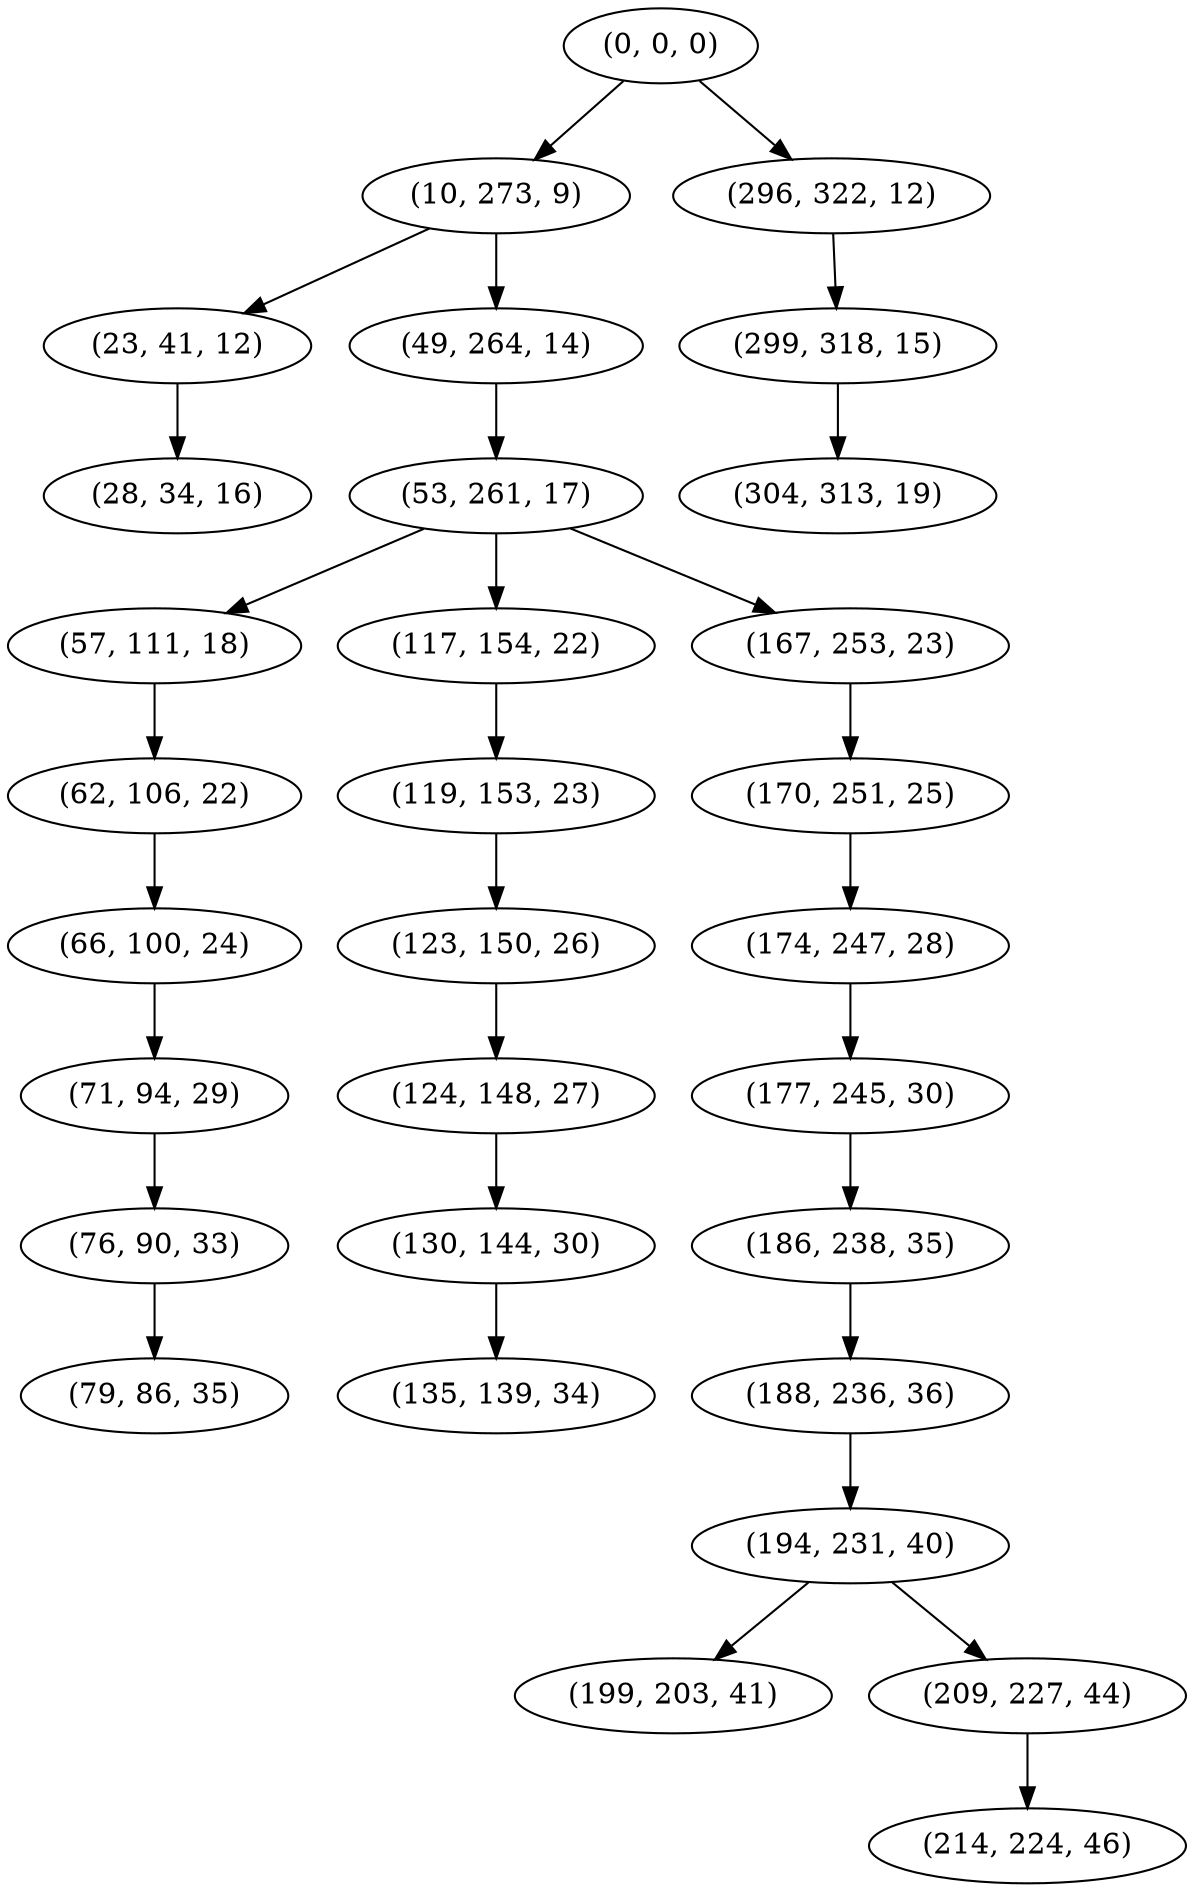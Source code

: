 digraph tree {
    "(0, 0, 0)";
    "(10, 273, 9)";
    "(23, 41, 12)";
    "(28, 34, 16)";
    "(49, 264, 14)";
    "(53, 261, 17)";
    "(57, 111, 18)";
    "(62, 106, 22)";
    "(66, 100, 24)";
    "(71, 94, 29)";
    "(76, 90, 33)";
    "(79, 86, 35)";
    "(117, 154, 22)";
    "(119, 153, 23)";
    "(123, 150, 26)";
    "(124, 148, 27)";
    "(130, 144, 30)";
    "(135, 139, 34)";
    "(167, 253, 23)";
    "(170, 251, 25)";
    "(174, 247, 28)";
    "(177, 245, 30)";
    "(186, 238, 35)";
    "(188, 236, 36)";
    "(194, 231, 40)";
    "(199, 203, 41)";
    "(209, 227, 44)";
    "(214, 224, 46)";
    "(296, 322, 12)";
    "(299, 318, 15)";
    "(304, 313, 19)";
    "(0, 0, 0)" -> "(10, 273, 9)";
    "(0, 0, 0)" -> "(296, 322, 12)";
    "(10, 273, 9)" -> "(23, 41, 12)";
    "(10, 273, 9)" -> "(49, 264, 14)";
    "(23, 41, 12)" -> "(28, 34, 16)";
    "(49, 264, 14)" -> "(53, 261, 17)";
    "(53, 261, 17)" -> "(57, 111, 18)";
    "(53, 261, 17)" -> "(117, 154, 22)";
    "(53, 261, 17)" -> "(167, 253, 23)";
    "(57, 111, 18)" -> "(62, 106, 22)";
    "(62, 106, 22)" -> "(66, 100, 24)";
    "(66, 100, 24)" -> "(71, 94, 29)";
    "(71, 94, 29)" -> "(76, 90, 33)";
    "(76, 90, 33)" -> "(79, 86, 35)";
    "(117, 154, 22)" -> "(119, 153, 23)";
    "(119, 153, 23)" -> "(123, 150, 26)";
    "(123, 150, 26)" -> "(124, 148, 27)";
    "(124, 148, 27)" -> "(130, 144, 30)";
    "(130, 144, 30)" -> "(135, 139, 34)";
    "(167, 253, 23)" -> "(170, 251, 25)";
    "(170, 251, 25)" -> "(174, 247, 28)";
    "(174, 247, 28)" -> "(177, 245, 30)";
    "(177, 245, 30)" -> "(186, 238, 35)";
    "(186, 238, 35)" -> "(188, 236, 36)";
    "(188, 236, 36)" -> "(194, 231, 40)";
    "(194, 231, 40)" -> "(199, 203, 41)";
    "(194, 231, 40)" -> "(209, 227, 44)";
    "(209, 227, 44)" -> "(214, 224, 46)";
    "(296, 322, 12)" -> "(299, 318, 15)";
    "(299, 318, 15)" -> "(304, 313, 19)";
}
